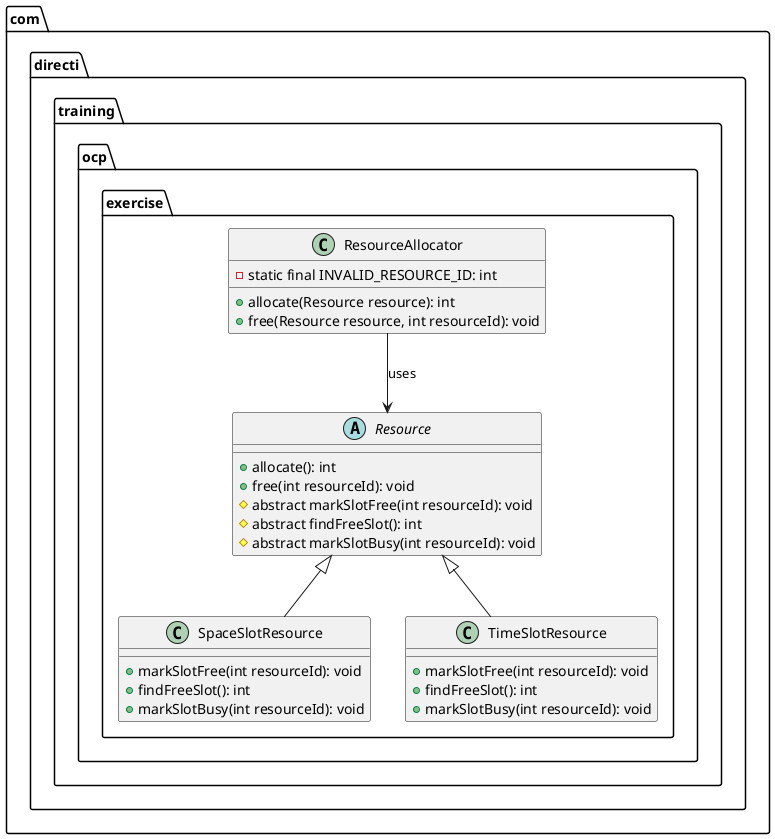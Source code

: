 
@startuml

package com.directi.training.ocp.exercise {
    
    abstract class Resource {
        +allocate(): int
        +free(int resourceId): void
        #abstract markSlotFree(int resourceId): void
        #abstract findFreeSlot(): int
        #abstract markSlotBusy(int resourceId): void
    }

    class ResourceAllocator {
        -static final INVALID_RESOURCE_ID: int
        +allocate(Resource resource): int
        +free(Resource resource, int resourceId): void
    }

    class SpaceSlotResource {
        +markSlotFree(int resourceId): void
        +findFreeSlot(): int
        +markSlotBusy(int resourceId): void
    }

    class TimeSlotResource {
        +markSlotFree(int resourceId): void
        +findFreeSlot(): int
        +markSlotBusy(int resourceId): void
    }

    Resource <|-- SpaceSlotResource
    Resource <|-- TimeSlotResource
    ResourceAllocator --> Resource :uses

}

@enduml